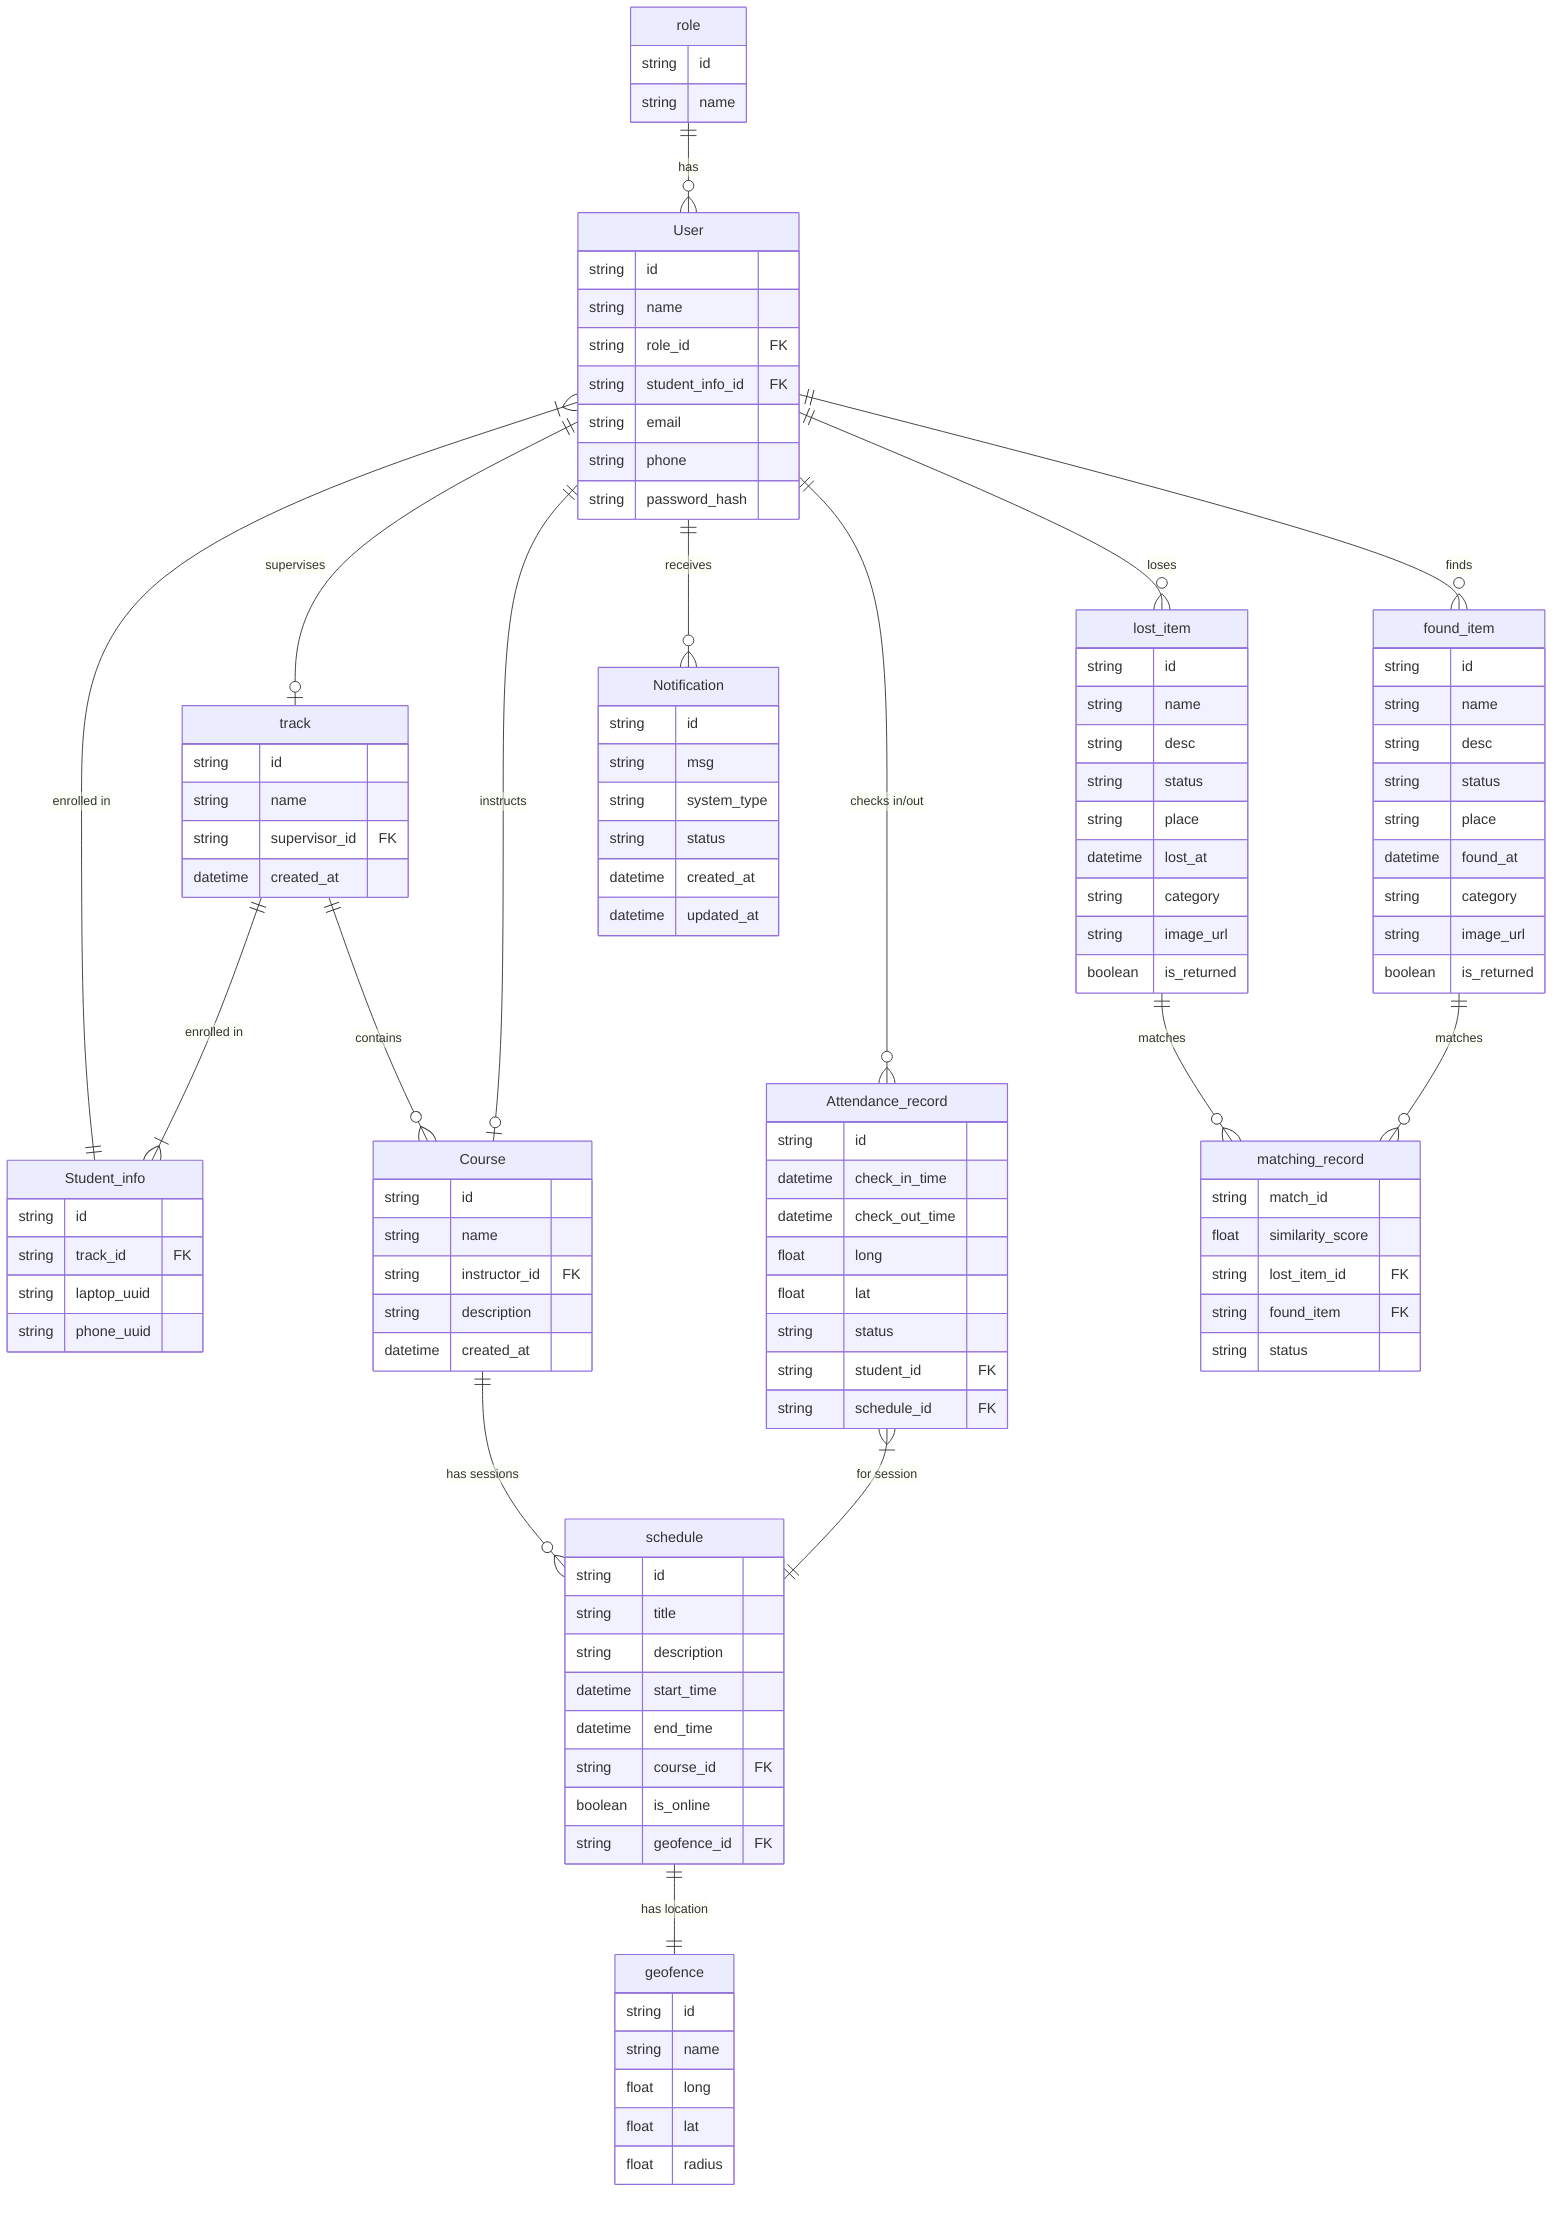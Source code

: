 erDiagram
    User {
        string id
        string name
        string role_id FK
        string student_info_id FK
        string email
        string phone
        string password_hash
    }
    Notification {
        string id
        string msg
        string system_type
        string status
        datetime created_at
        datetime updated_at
    }
    Attendance_record {
        string id
        datetime check_in_time
        datetime check_out_time
        float long
        float lat
        string status
        string student_id FK
        string schedule_id FK
    }
    geofence {
        string id
        string name
        float long
        float lat
        float radius
    }
    track {
        string id
        string name
        string supervisor_id FK
        datetime created_at
    }
    lost_item {
        string id
        string name
        string desc
        string status
        string place
        datetime lost_at
        string category
        string image_url
        boolean is_returned
    }
    found_item {
        string id
        string name
        string desc
        string status
        string place
        datetime found_at
        string category
        string image_url
        boolean is_returned
    }
    matching_record {
        string match_id
        float similarity_score
        string lost_item_id FK
        string found_item FK
        string status
    }
    role {
        string id
        string name
    }
    schedule {
        string id
        string title
        string description
        datetime start_time
        datetime end_time
        string course_id FK
        boolean is_online
        string geofence_id FK
    }
    Course {
        string id
        string name
        string instructor_id FK
        string description
        datetime created_at
    }
    Student_info{
        string id
        string track_id FK
        string laptop_uuid
        string phone_uuid
    }

    role ||--o{ User : "has"
    User }|--|| Student_info : "enrolled in"
    track ||--|{ Student_info : "enrolled in"
    User ||--o| track : "supervises"
    User ||--o| Course : "instructs"
    User ||--o{ Notification : "receives"
    User ||--o{ Attendance_record : "checks in/out"
    User ||--o{ lost_item : "loses"
    User ||--o{ found_item : "finds"
    lost_item ||--o{ matching_record : "matches"
    found_item ||--o{ matching_record : "matches"
    %% schedule ||--|| track : "belongs to"
    schedule ||--|| geofence : "has location"
    Attendance_record }|--|| schedule : "for session"
    Course ||--o{ schedule : "has sessions"
    track ||--o{ Course : "contains"
    %% we might want to make track - course relationship manytomany for courses that include many tracks such as soft skills and such